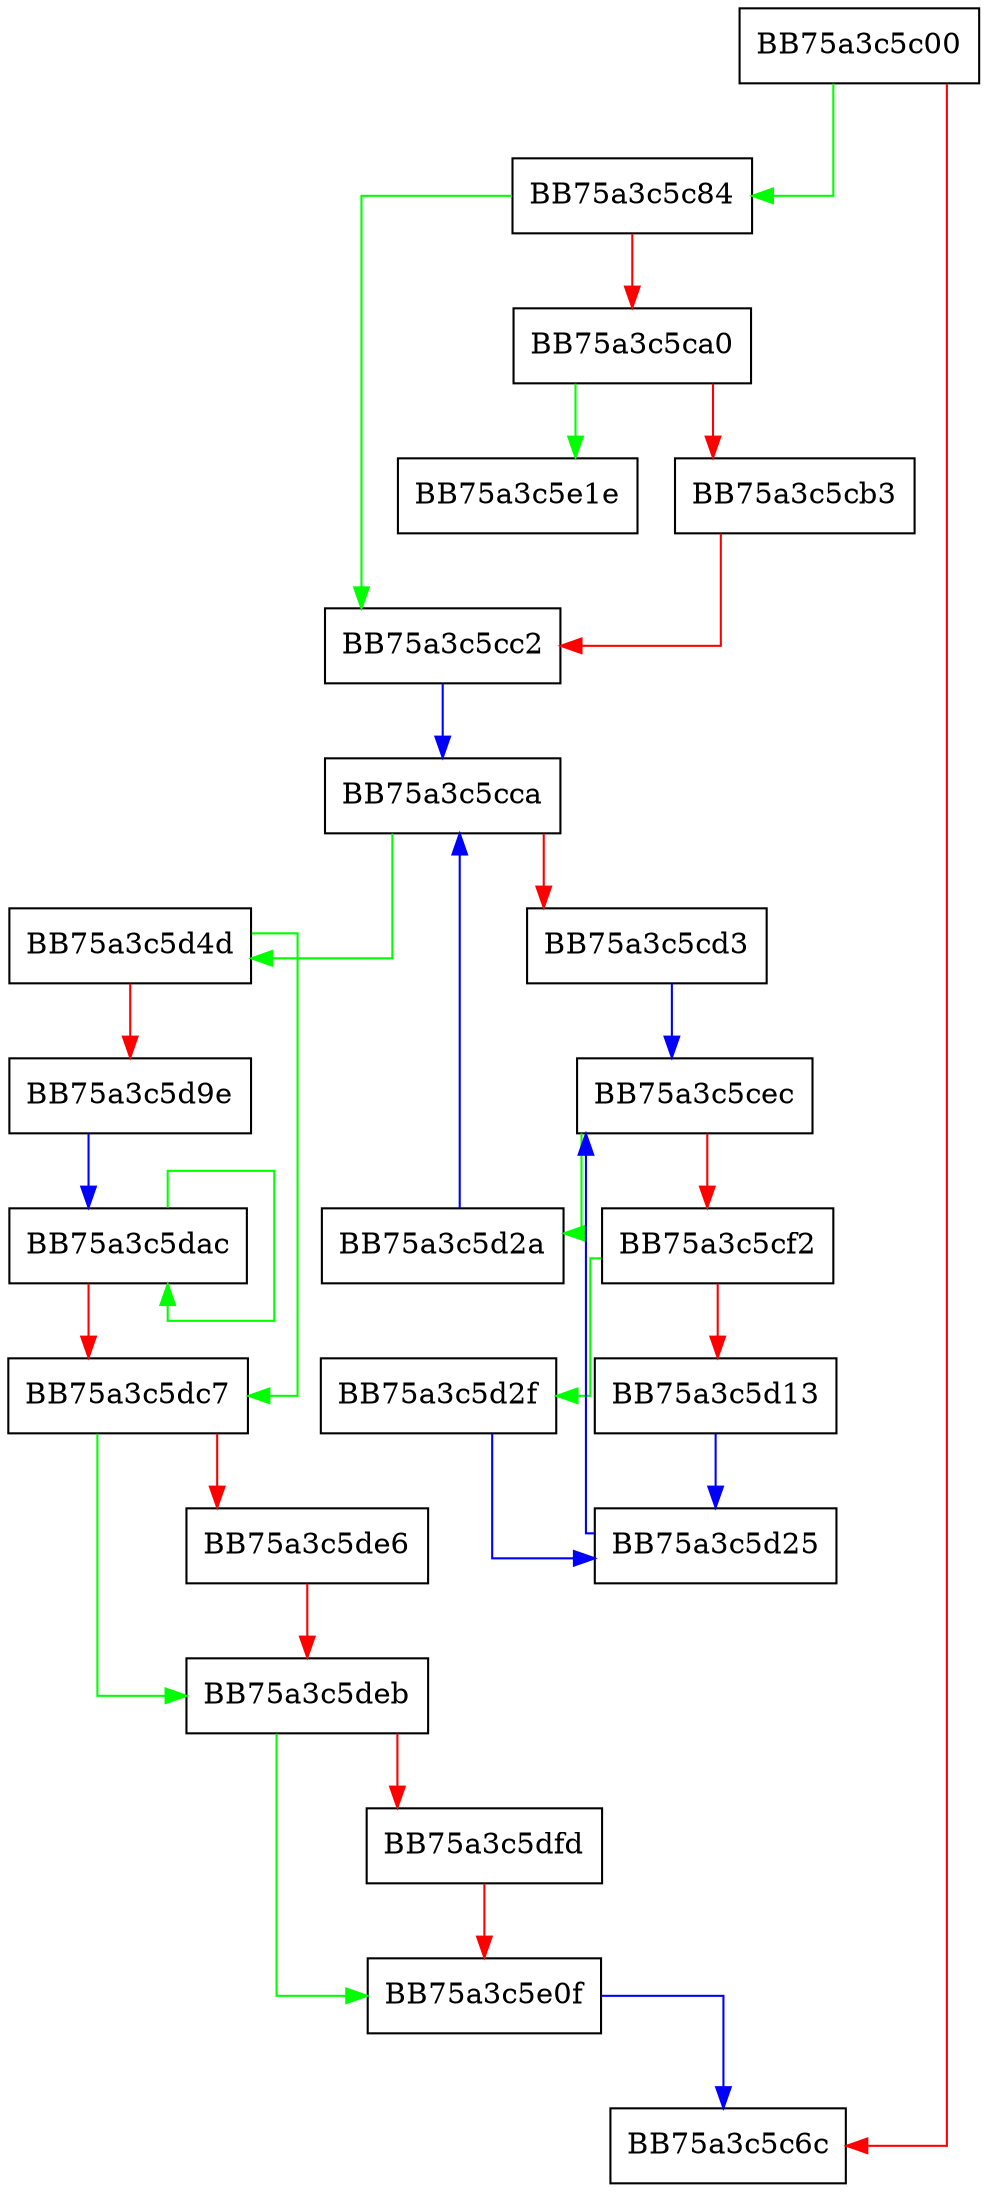 digraph nvsig_pushend {
  node [shape="box"];
  graph [splines=ortho];
  BB75a3c5c00 -> BB75a3c5c84 [color="green"];
  BB75a3c5c00 -> BB75a3c5c6c [color="red"];
  BB75a3c5c84 -> BB75a3c5cc2 [color="green"];
  BB75a3c5c84 -> BB75a3c5ca0 [color="red"];
  BB75a3c5ca0 -> BB75a3c5e1e [color="green"];
  BB75a3c5ca0 -> BB75a3c5cb3 [color="red"];
  BB75a3c5cb3 -> BB75a3c5cc2 [color="red"];
  BB75a3c5cc2 -> BB75a3c5cca [color="blue"];
  BB75a3c5cca -> BB75a3c5d4d [color="green"];
  BB75a3c5cca -> BB75a3c5cd3 [color="red"];
  BB75a3c5cd3 -> BB75a3c5cec [color="blue"];
  BB75a3c5cec -> BB75a3c5d2a [color="green"];
  BB75a3c5cec -> BB75a3c5cf2 [color="red"];
  BB75a3c5cf2 -> BB75a3c5d2f [color="green"];
  BB75a3c5cf2 -> BB75a3c5d13 [color="red"];
  BB75a3c5d13 -> BB75a3c5d25 [color="blue"];
  BB75a3c5d25 -> BB75a3c5cec [color="blue"];
  BB75a3c5d2a -> BB75a3c5cca [color="blue"];
  BB75a3c5d2f -> BB75a3c5d25 [color="blue"];
  BB75a3c5d4d -> BB75a3c5dc7 [color="green"];
  BB75a3c5d4d -> BB75a3c5d9e [color="red"];
  BB75a3c5d9e -> BB75a3c5dac [color="blue"];
  BB75a3c5dac -> BB75a3c5dac [color="green"];
  BB75a3c5dac -> BB75a3c5dc7 [color="red"];
  BB75a3c5dc7 -> BB75a3c5deb [color="green"];
  BB75a3c5dc7 -> BB75a3c5de6 [color="red"];
  BB75a3c5de6 -> BB75a3c5deb [color="red"];
  BB75a3c5deb -> BB75a3c5e0f [color="green"];
  BB75a3c5deb -> BB75a3c5dfd [color="red"];
  BB75a3c5dfd -> BB75a3c5e0f [color="red"];
  BB75a3c5e0f -> BB75a3c5c6c [color="blue"];
}